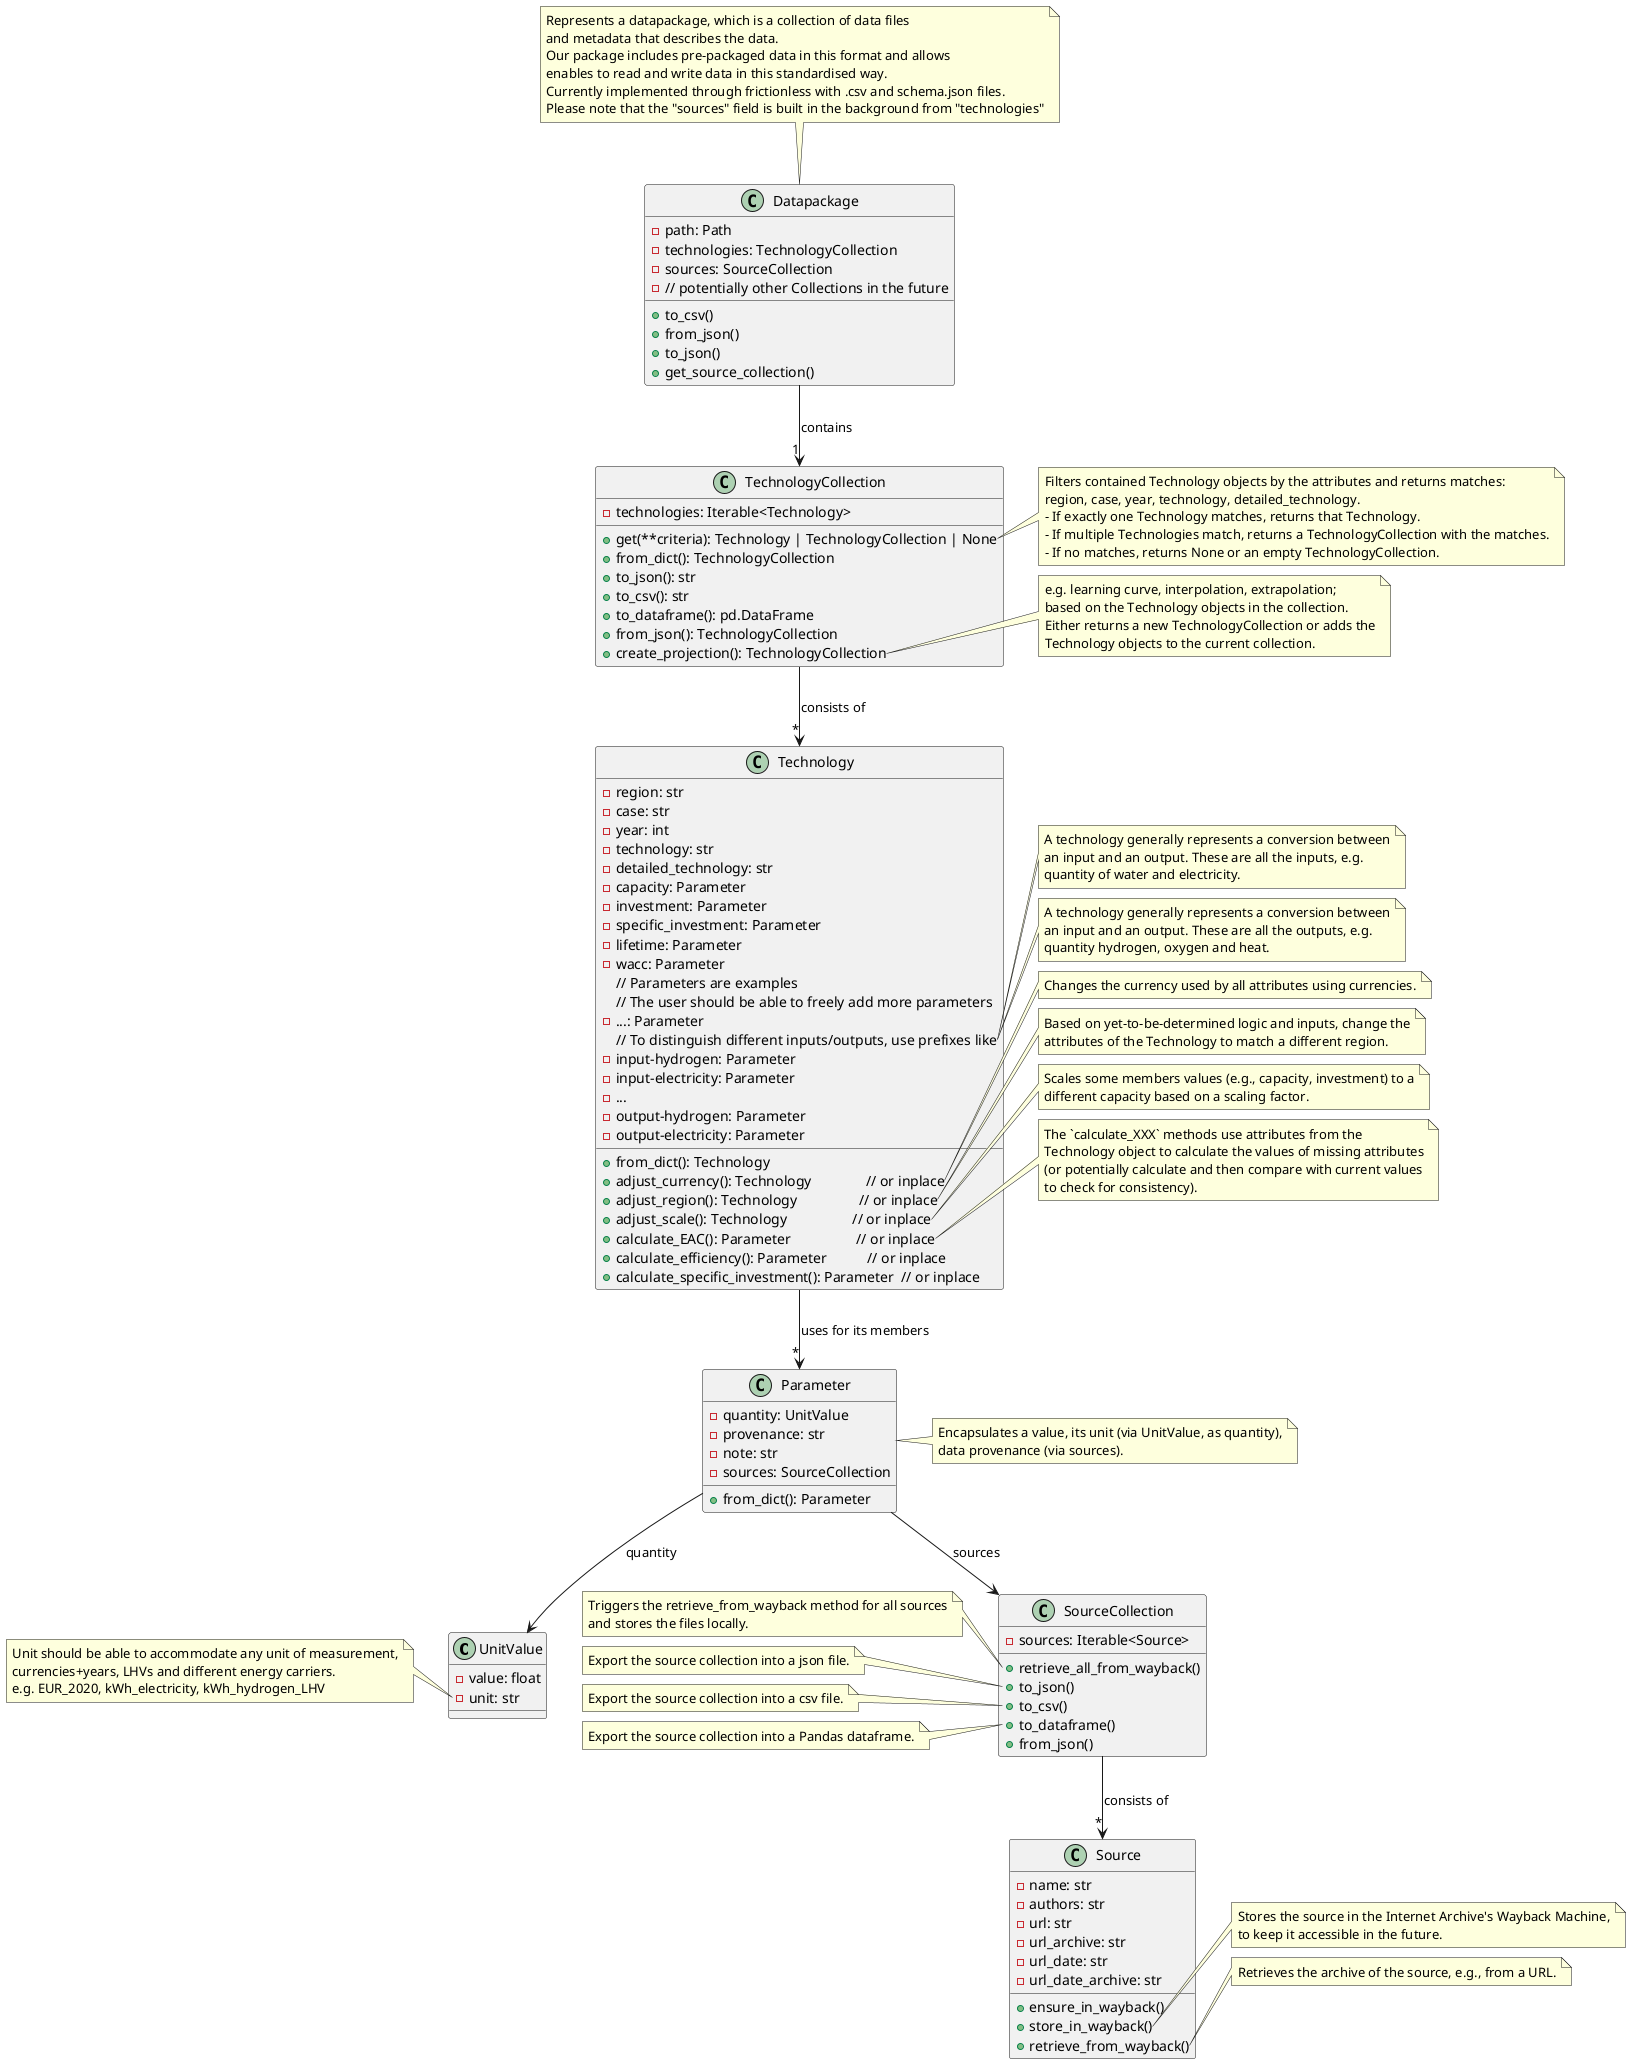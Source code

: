 /'
SPDX-FileCopyrightText: The technology-data authors
SPDX-License-Identifier: MIT
'/

@startuml Class Diagram
class UnitValue {
  - value: float
  - unit: str
}

note left of UnitValue::unit
  Unit should be able to accommodate any unit of measurement,
  currencies+years, LHVs and different energy carriers.
  e.g. EUR_2020, kWh_electricity, kWh_hydrogen_LHV
end note

class Source {
  - name: str
  - authors: str
  - url: str
  - url_archive: str
  - url_date: str
  - url_date_archive: str

  + ensure_in_wayback()
  + store_in_wayback()
  + retrieve_from_wayback()
}

note right of Source::store_in_wayback
  Stores the source in the Internet Archive's Wayback Machine,
  to keep it accessible in the future.
end note

note right of Source::retrieve_from_wayback
  Retrieves the archive of the source, e.g., from a URL.
end note

class Parameter {
  - quantity: UnitValue
  - provenance: str
  - note: str
  - sources: SourceCollection
  + from_dict(): Parameter
}

Parameter --> UnitValue : quantity

note right of Parameter
  Encapsulates a value, its unit (via UnitValue, as quantity),
  data provenance (via sources).
end note

class Technology {
  - region: str
  - case: str
  - year: int
  - technology: str
  - detailed_technology: str
  - capacity: Parameter
  - investment: Parameter
  - specific_investment: Parameter
  - lifetime: Parameter
  - wacc: Parameter
  // Parameters are examples
  // The user should be able to freely add more parameters
  - ...: Parameter
  // To distinguish different inputs/outputs, use prefixes like
  - input-hydrogen: Parameter
  - input-electricity: Parameter
  - ...
  - output-hydrogen: Parameter
  - output-electricity: Parameter

  + from_dict(): Technology
  + adjust_currency(): Technology               // or inplace
  + adjust_region(): Technology                 // or inplace
  + adjust_scale(): Technology                  // or inplace
  + calculate_EAC(): Parameter                  // or inplace
  + calculate_efficiency(): Parameter           // or inplace
  + calculate_specific_investment(): Parameter  // or inplace
}

note right of Technology::inputs
    A technology generally represents a conversion between
    an input and an output. These are all the inputs, e.g.
    quantity of water and electricity.
end note

note right of Technology::outputs
    A technology generally represents a conversion between
    an input and an output. These are all the outputs, e.g.
    quantity hydrogen, oxygen and heat.
end note

note right of Technology::adjust_currency
  Changes the currency used by all attributes using currencies.
end note

note right of Technology::adjust_region
  Based on yet-to-be-determined logic and inputs, change the
  attributes of the Technology to match a different region.
end note

note right of Technology::adjust_scale
  Scales some members values (e.g., capacity, investment) to a
  different capacity based on a scaling factor.
end note

note right of Technology::calculate_EAC
  The `calculate_XXX` methods use attributes from the
  Technology object to calculate the values of missing attributes
  (or potentially calculate and then compare with current values
  to check for consistency).
end note

class TechnologyCollection {
  - technologies: Iterable<Technology>
  + get(**criteria): Technology | TechnologyCollection | None
  + from_dict(): TechnologyCollection
  + to_json(): str
  + to_csv(): str
  + to_dataframe(): pd.DataFrame
  + from_json(): TechnologyCollection
  + create_projection(): TechnologyCollection
  ' TODO: Think about more methods here
}

note right of TechnologyCollection::get
  Filters contained Technology objects by the attributes and returns matches:
  region, case, year, technology, detailed_technology.
  - If exactly one Technology matches, returns that Technology.
  - If multiple Technologies match, returns a TechnologyCollection with the matches.
  - If no matches, returns None or an empty TechnologyCollection.
end note

note right of TechnologyCollection::create_projection
  e.g. learning curve, interpolation, extrapolation;
  based on the Technology objects in the collection.
  Either returns a new TechnologyCollection or adds the
  Technology objects to the current collection.
end note

class SourceCollection {
  - sources: Iterable<Source>
  + retrieve_all_from_wayback()
  + to_json()
  + to_csv()
  + to_dataframe()
  + from_json()
}

note left of SourceCollection::retrieve_all_from_wayback
  Triggers the retrieve_from_wayback method for all sources
  and stores the files locally.
end note

note left of SourceCollection::to_json
  Export the source collection into a json file.
end note

note left of SourceCollection::to_csv
  Export the source collection into a csv file.
end note

note left of SourceCollection::to_dataframe
  Export the source collection into a Pandas dataframe.
end note

class Datapackage {
  - path: Path
  - technologies: TechnologyCollection
  - sources: SourceCollection
  - // potentially other Collections in the future
  + to_csv()
  + from_json()
  + to_json()
  + get_source_collection()
}

note top of Datapackage
  Represents a datapackage, which is a collection of data files
  and metadata that describes the data.
  Our package includes pre-packaged data in this format and allows
  enables to read and write data in this standardised way.
  Currently implemented through frictionless with .csv and schema.json files.
  Please note that the "sources" field is built in the background from "technologies"
end note

note right of Datapackage::name
  Currently we use "source" as a reference to pre-packaged data and for a column in "technologies.csv".
  The Datapackage.name would substitute for referencing to pre-packaged data, e.g. "example01" would be
  a packaged data included with `technologydata`. It is meant to be independent of the "TechnologyCollection" or its members.
end note

note right of Datapackage::technologies
  Derived from the TechnologyCollection.
end note

note right of Datapackage::sources
  Built in the background with the get_source_collection() method, which derives it from all Source objects that are related to the TechnologyCollection (i.e., all sources referenced by technologies and their parameters).
end note

note right of Datapackage::to_datapackage
  Exports all member Source and TechnologyCollection to a folder following the datapackage
  specification, including the schema .json files and the .csv files.
end note

Parameter --> SourceCollection : sources
Technology --> "*" Parameter : uses for its members
TechnologyCollection --> "*" Technology : consists of
SourceCollection --> "*" Source : consists of
Datapackage --> "1" TechnologyCollection : contains
@enduml
